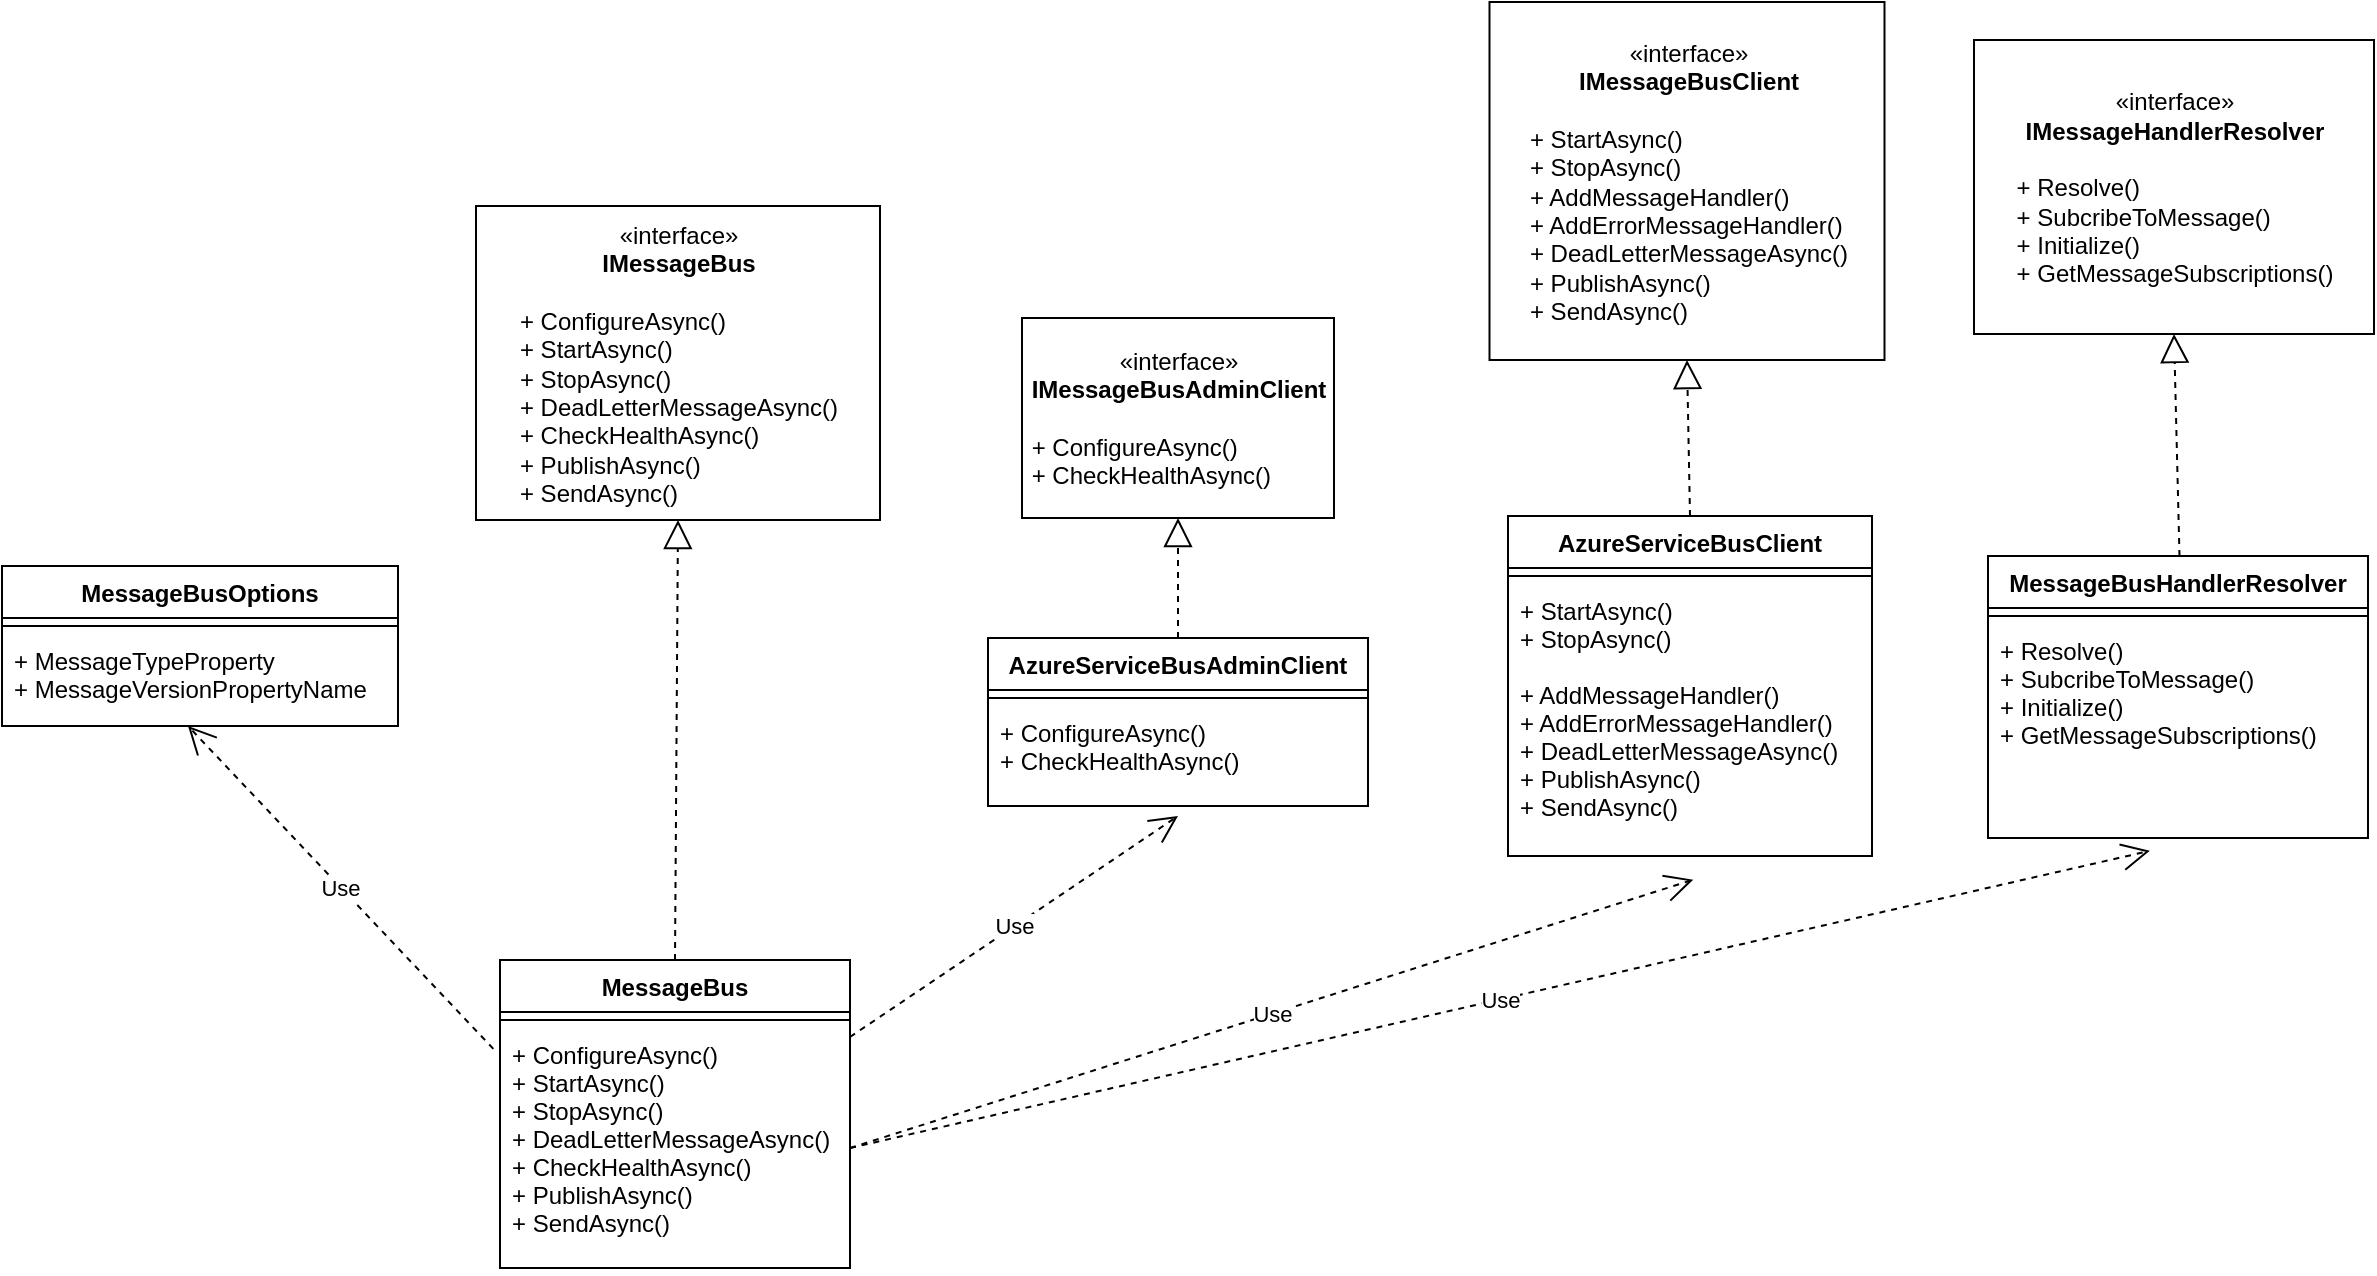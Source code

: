 <mxfile version="14.2.9" type="device"><diagram id="rm_QA-8lekutbkWXK2Bl" name="Page-1"><mxGraphModel dx="1822" dy="1194" grid="0" gridSize="10" guides="1" tooltips="1" connect="1" arrows="1" fold="1" page="0" pageScale="1" pageWidth="827" pageHeight="1169" math="0" shadow="0"><root><mxCell id="0"/><mxCell id="1" parent="0"/><mxCell id="8Lzf_Gz0Gf6nDsgRA65I-7" value="MessageBus" style="swimlane;fontStyle=1;align=center;verticalAlign=top;childLayout=stackLayout;horizontal=1;startSize=26;horizontalStack=0;resizeParent=1;resizeParentMax=0;resizeLast=0;collapsible=1;marginBottom=0;" parent="1" vertex="1"><mxGeometry x="-114" y="471" width="175" height="154" as="geometry"/></mxCell><mxCell id="8Lzf_Gz0Gf6nDsgRA65I-9" value="" style="line;strokeWidth=1;fillColor=none;align=left;verticalAlign=middle;spacingTop=-1;spacingLeft=3;spacingRight=3;rotatable=0;labelPosition=right;points=[];portConstraint=eastwest;" parent="8Lzf_Gz0Gf6nDsgRA65I-7" vertex="1"><mxGeometry y="26" width="175" height="8" as="geometry"/></mxCell><mxCell id="8Lzf_Gz0Gf6nDsgRA65I-10" value="+ ConfigureAsync()&#10;+ StartAsync()&#10;+ StopAsync()&#10;+ DeadLetterMessageAsync()&#10;+ CheckHealthAsync()&#10;+ PublishAsync()&#10;+ SendAsync()" style="text;strokeColor=none;fillColor=none;align=left;verticalAlign=top;spacingLeft=4;spacingRight=4;overflow=hidden;rotatable=0;points=[[0,0.5],[1,0.5]];portConstraint=eastwest;" parent="8Lzf_Gz0Gf6nDsgRA65I-7" vertex="1"><mxGeometry y="34" width="175" height="120" as="geometry"/></mxCell><mxCell id="8Lzf_Gz0Gf6nDsgRA65I-11" value="«interface»&lt;br&gt;&lt;b&gt;IMessageBus&lt;/b&gt;&lt;br&gt;&lt;br&gt;&lt;div style=&quot;text-align: left&quot;&gt;+ ConfigureAsync()&lt;/div&gt;&lt;div style=&quot;text-align: left&quot;&gt;+ StartAsync()&lt;/div&gt;&lt;div style=&quot;text-align: left&quot;&gt;+ StopAsync()&lt;/div&gt;&lt;div style=&quot;text-align: left&quot;&gt;+ DeadLetterMessageAsync()&lt;/div&gt;&lt;div style=&quot;text-align: left&quot;&gt;+ CheckHealthAsync()&lt;/div&gt;&lt;div style=&quot;text-align: left&quot;&gt;+ PublishAsync()&lt;/div&gt;&lt;div style=&quot;text-align: left&quot;&gt;+ SendAsync()&lt;/div&gt;" style="html=1;" parent="1" vertex="1"><mxGeometry x="-126" y="94" width="202" height="157" as="geometry"/></mxCell><mxCell id="8Lzf_Gz0Gf6nDsgRA65I-13" value="«interface»&lt;br&gt;&lt;b&gt;IMessageBusAdminClient&lt;/b&gt;&lt;br&gt;&lt;br&gt;&lt;div style=&quot;text-align: left&quot;&gt;+ ConfigureAsync()&lt;/div&gt;&lt;div style=&quot;text-align: left&quot;&gt;+&amp;nbsp;CheckHealthAsync()&lt;/div&gt;" style="html=1;" parent="1" vertex="1"><mxGeometry x="147" y="150" width="156" height="100" as="geometry"/></mxCell><mxCell id="8Lzf_Gz0Gf6nDsgRA65I-15" value="«interface»&lt;br&gt;&lt;b&gt;IMessageBusClient&lt;/b&gt;&lt;br&gt;&lt;div style=&quot;text-align: left&quot;&gt;&lt;br&gt;&lt;/div&gt;&lt;div style=&quot;text-align: left&quot;&gt;&lt;div&gt;+ StartAsync()&lt;/div&gt;&lt;div&gt;+ StopAsync()&lt;br&gt;&lt;/div&gt;&lt;div&gt;+ AddMessageHandler()&lt;/div&gt;&lt;div&gt;+ AddErrorMessageHandler()&lt;/div&gt;&lt;div&gt;+ DeadLetterMessageAsync()&lt;/div&gt;&lt;div&gt;+ PublishAsync()&lt;/div&gt;&lt;div&gt;+ SendAsync()&lt;/div&gt;&lt;/div&gt;" style="html=1;" parent="1" vertex="1"><mxGeometry x="380.75" y="-8" width="197.5" height="179" as="geometry"/></mxCell><mxCell id="8Lzf_Gz0Gf6nDsgRA65I-17" value="AzureServiceBusClient" style="swimlane;fontStyle=1;align=center;verticalAlign=top;childLayout=stackLayout;horizontal=1;startSize=26;horizontalStack=0;resizeParent=1;resizeParentMax=0;resizeLast=0;collapsible=1;marginBottom=0;" parent="1" vertex="1"><mxGeometry x="390" y="249" width="182" height="170" as="geometry"/></mxCell><mxCell id="8Lzf_Gz0Gf6nDsgRA65I-18" value="" style="line;strokeWidth=1;fillColor=none;align=left;verticalAlign=middle;spacingTop=-1;spacingLeft=3;spacingRight=3;rotatable=0;labelPosition=right;points=[];portConstraint=eastwest;" parent="8Lzf_Gz0Gf6nDsgRA65I-17" vertex="1"><mxGeometry y="26" width="182" height="8" as="geometry"/></mxCell><mxCell id="8Lzf_Gz0Gf6nDsgRA65I-19" value="+ StartAsync()&#10;+ StopAsync()&#10;&#10;+ AddMessageHandler()&#10;+ AddErrorMessageHandler()&#10;+ DeadLetterMessageAsync()&#10;+ PublishAsync()&#10;+ SendAsync()" style="text;strokeColor=none;fillColor=none;align=left;verticalAlign=top;spacingLeft=4;spacingRight=4;overflow=hidden;rotatable=0;points=[[0,0.5],[1,0.5]];portConstraint=eastwest;" parent="8Lzf_Gz0Gf6nDsgRA65I-17" vertex="1"><mxGeometry y="34" width="182" height="136" as="geometry"/></mxCell><mxCell id="8Lzf_Gz0Gf6nDsgRA65I-21" value="AzureServiceBusAdminClient" style="swimlane;fontStyle=1;align=center;verticalAlign=top;childLayout=stackLayout;horizontal=1;startSize=26;horizontalStack=0;resizeParent=1;resizeParentMax=0;resizeLast=0;collapsible=1;marginBottom=0;" parent="1" vertex="1"><mxGeometry x="130" y="310" width="190" height="84" as="geometry"><mxRectangle x="130" y="310" width="200" height="26" as="alternateBounds"/></mxGeometry></mxCell><mxCell id="8Lzf_Gz0Gf6nDsgRA65I-22" value="" style="line;strokeWidth=1;fillColor=none;align=left;verticalAlign=middle;spacingTop=-1;spacingLeft=3;spacingRight=3;rotatable=0;labelPosition=right;points=[];portConstraint=eastwest;" parent="8Lzf_Gz0Gf6nDsgRA65I-21" vertex="1"><mxGeometry y="26" width="190" height="8" as="geometry"/></mxCell><mxCell id="8Lzf_Gz0Gf6nDsgRA65I-23" value="+ ConfigureAsync()&#10;+ CheckHealthAsync()" style="text;strokeColor=none;fillColor=none;align=left;verticalAlign=top;spacingLeft=4;spacingRight=4;overflow=hidden;rotatable=0;points=[[0,0.5],[1,0.5]];portConstraint=eastwest;" parent="8Lzf_Gz0Gf6nDsgRA65I-21" vertex="1"><mxGeometry y="34" width="190" height="50" as="geometry"/></mxCell><mxCell id="8Lzf_Gz0Gf6nDsgRA65I-24" value="" style="endArrow=block;dashed=1;endFill=0;endSize=12;html=1;exitX=0.5;exitY=0;exitDx=0;exitDy=0;entryX=0.5;entryY=1;entryDx=0;entryDy=0;" parent="1" source="8Lzf_Gz0Gf6nDsgRA65I-21" target="8Lzf_Gz0Gf6nDsgRA65I-13" edge="1"><mxGeometry width="160" relative="1" as="geometry"><mxPoint x="220" y="280" as="sourcePoint"/><mxPoint x="380" y="280" as="targetPoint"/></mxGeometry></mxCell><mxCell id="8Lzf_Gz0Gf6nDsgRA65I-25" value="" style="endArrow=block;dashed=1;endFill=0;endSize=12;html=1;exitX=0.5;exitY=0;exitDx=0;exitDy=0;entryX=0.5;entryY=1;entryDx=0;entryDy=0;" parent="1" source="8Lzf_Gz0Gf6nDsgRA65I-17" target="8Lzf_Gz0Gf6nDsgRA65I-15" edge="1"><mxGeometry width="160" relative="1" as="geometry"><mxPoint x="235" y="320" as="sourcePoint"/><mxPoint x="235" y="260" as="targetPoint"/><Array as="points"/></mxGeometry></mxCell><mxCell id="8Lzf_Gz0Gf6nDsgRA65I-26" value="" style="endArrow=block;dashed=1;endFill=0;endSize=12;html=1;exitX=0.5;exitY=0;exitDx=0;exitDy=0;entryX=0.5;entryY=1;entryDx=0;entryDy=0;" parent="1" source="8Lzf_Gz0Gf6nDsgRA65I-7" edge="1" target="8Lzf_Gz0Gf6nDsgRA65I-11"><mxGeometry width="160" relative="1" as="geometry"><mxPoint x="-34" y="311" as="sourcePoint"/><mxPoint x="-34" y="251" as="targetPoint"/></mxGeometry></mxCell><mxCell id="8Lzf_Gz0Gf6nDsgRA65I-27" value="Use" style="endArrow=open;endSize=12;dashed=1;html=1;exitX=1;exitY=0.25;exitDx=0;exitDy=0;entryX=0.5;entryY=1.1;entryDx=0;entryDy=0;entryPerimeter=0;" parent="1" source="8Lzf_Gz0Gf6nDsgRA65I-7" target="8Lzf_Gz0Gf6nDsgRA65I-23" edge="1"><mxGeometry width="160" relative="1" as="geometry"><mxPoint x="160" y="610" as="sourcePoint"/><mxPoint x="320" y="610" as="targetPoint"/></mxGeometry></mxCell><mxCell id="8Lzf_Gz0Gf6nDsgRA65I-28" value="Use" style="endArrow=open;endSize=12;dashed=1;html=1;exitX=1;exitY=0.5;exitDx=0;exitDy=0;entryX=0.509;entryY=1.087;entryDx=0;entryDy=0;entryPerimeter=0;" parent="1" source="8Lzf_Gz0Gf6nDsgRA65I-10" target="8Lzf_Gz0Gf6nDsgRA65I-19" edge="1"><mxGeometry width="160" relative="1" as="geometry"><mxPoint x="280" y="560" as="sourcePoint"/><mxPoint x="440" y="560" as="targetPoint"/></mxGeometry></mxCell><mxCell id="8Lzf_Gz0Gf6nDsgRA65I-32" value="Use" style="endArrow=open;endSize=12;dashed=1;html=1;exitX=-0.019;exitY=0.087;exitDx=0;exitDy=0;exitPerimeter=0;entryX=0.5;entryY=1;entryDx=0;entryDy=0;" parent="1" source="8Lzf_Gz0Gf6nDsgRA65I-10" edge="1"><mxGeometry width="160" relative="1" as="geometry"><mxPoint x="-194" y="525" as="sourcePoint"/><mxPoint x="-270" y="354" as="targetPoint"/></mxGeometry></mxCell><mxCell id="8Lzf_Gz0Gf6nDsgRA65I-38" value="«interface»&lt;br&gt;&lt;b&gt;IMessageHandlerResolver&lt;/b&gt;&lt;br&gt;&lt;br&gt;&lt;div style=&quot;text-align: left&quot;&gt;+ Resolve()&lt;/div&gt;&lt;div style=&quot;text-align: left&quot;&gt;+&amp;nbsp;SubcribeToMessage()&lt;/div&gt;&lt;div style=&quot;text-align: left&quot;&gt;+ Initialize()&lt;/div&gt;&lt;div style=&quot;text-align: left&quot;&gt;+ GetMessageSubscriptions()&lt;/div&gt;" style="html=1;" parent="1" vertex="1"><mxGeometry x="623" y="11" width="200" height="147" as="geometry"/></mxCell><mxCell id="8Lzf_Gz0Gf6nDsgRA65I-39" value="MessageBusHandlerResolver" style="swimlane;fontStyle=1;align=center;verticalAlign=top;childLayout=stackLayout;horizontal=1;startSize=26;horizontalStack=0;resizeParent=1;resizeParentMax=0;resizeLast=0;collapsible=1;marginBottom=0;" parent="1" vertex="1"><mxGeometry x="630" y="269" width="190" height="141" as="geometry"/></mxCell><mxCell id="8Lzf_Gz0Gf6nDsgRA65I-40" value="" style="line;strokeWidth=1;fillColor=none;align=left;verticalAlign=middle;spacingTop=-1;spacingLeft=3;spacingRight=3;rotatable=0;labelPosition=right;points=[];portConstraint=eastwest;" parent="8Lzf_Gz0Gf6nDsgRA65I-39" vertex="1"><mxGeometry y="26" width="190" height="8" as="geometry"/></mxCell><mxCell id="8Lzf_Gz0Gf6nDsgRA65I-41" value="+ Resolve()&#10;+ SubcribeToMessage()&#10;+ Initialize()&#10;+ GetMessageSubscriptions()" style="text;strokeColor=none;fillColor=none;align=left;verticalAlign=top;spacingLeft=4;spacingRight=4;overflow=hidden;rotatable=0;points=[[0,0.5],[1,0.5]];portConstraint=eastwest;" parent="8Lzf_Gz0Gf6nDsgRA65I-39" vertex="1"><mxGeometry y="34" width="190" height="107" as="geometry"/></mxCell><mxCell id="8Lzf_Gz0Gf6nDsgRA65I-42" value="Use" style="endArrow=open;endSize=12;dashed=1;html=1;exitX=1;exitY=0.5;exitDx=0;exitDy=0;entryX=0.426;entryY=1.06;entryDx=0;entryDy=0;entryPerimeter=0;" parent="1" source="8Lzf_Gz0Gf6nDsgRA65I-10" target="8Lzf_Gz0Gf6nDsgRA65I-41" edge="1"><mxGeometry width="160" relative="1" as="geometry"><mxPoint x="46" y="528" as="sourcePoint"/><mxPoint x="471.949" y="394.002" as="targetPoint"/><Array as="points"/></mxGeometry></mxCell><mxCell id="8Lzf_Gz0Gf6nDsgRA65I-43" value="MessageBusOptions" style="swimlane;fontStyle=1;align=center;verticalAlign=top;childLayout=stackLayout;horizontal=1;startSize=26;horizontalStack=0;resizeParent=1;resizeParentMax=0;resizeLast=0;collapsible=1;marginBottom=0;" parent="1" vertex="1"><mxGeometry x="-363" y="274" width="198" height="80" as="geometry"/></mxCell><mxCell id="8Lzf_Gz0Gf6nDsgRA65I-44" value="" style="line;strokeWidth=1;fillColor=none;align=left;verticalAlign=middle;spacingTop=-1;spacingLeft=3;spacingRight=3;rotatable=0;labelPosition=right;points=[];portConstraint=eastwest;" parent="8Lzf_Gz0Gf6nDsgRA65I-43" vertex="1"><mxGeometry y="26" width="198" height="8" as="geometry"/></mxCell><mxCell id="8Lzf_Gz0Gf6nDsgRA65I-45" value="+ MessageTypeProperty&#10;+ MessageVersionPropertyName" style="text;strokeColor=none;fillColor=none;align=left;verticalAlign=top;spacingLeft=4;spacingRight=4;overflow=hidden;rotatable=0;points=[[0,0.5],[1,0.5]];portConstraint=eastwest;" parent="8Lzf_Gz0Gf6nDsgRA65I-43" vertex="1"><mxGeometry y="34" width="198" height="46" as="geometry"/></mxCell><mxCell id="8m2E36d4cgN1xsTWhO5O-3" value="" style="endArrow=block;dashed=1;endFill=0;endSize=12;html=1;exitX=0.5;exitY=0;exitDx=0;exitDy=0;entryX=0.5;entryY=1;entryDx=0;entryDy=0;" edge="1" parent="1" target="8Lzf_Gz0Gf6nDsgRA65I-38"><mxGeometry width="160" relative="1" as="geometry"><mxPoint x="725.75" y="269" as="sourcePoint"/><mxPoint x="724.25" y="191" as="targetPoint"/><Array as="points"/></mxGeometry></mxCell></root></mxGraphModel></diagram></mxfile>